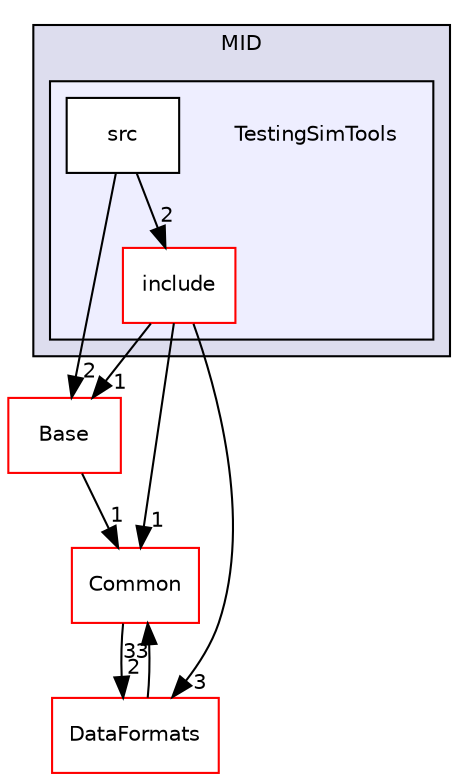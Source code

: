 digraph "/home/travis/build/AliceO2Group/AliceO2/Detectors/MUON/MID/TestingSimTools" {
  bgcolor=transparent;
  compound=true
  node [ fontsize="10", fontname="Helvetica"];
  edge [ labelfontsize="10", labelfontname="Helvetica"];
  subgraph clusterdir_9e24c537087392bd208449d0b48c466c {
    graph [ bgcolor="#ddddee", pencolor="black", label="MID" fontname="Helvetica", fontsize="10", URL="dir_9e24c537087392bd208449d0b48c466c.html"]
  subgraph clusterdir_3ffb816f6d71c6665c34f0fe3ab9978a {
    graph [ bgcolor="#eeeeff", pencolor="black", label="" URL="dir_3ffb816f6d71c6665c34f0fe3ab9978a.html"];
    dir_3ffb816f6d71c6665c34f0fe3ab9978a [shape=plaintext label="TestingSimTools"];
    dir_9bff2f830f7118840bde6e50de17d9b8 [shape=box label="include" color="red" fillcolor="white" style="filled" URL="dir_9bff2f830f7118840bde6e50de17d9b8.html"];
    dir_6427f5ae83a9b7f879efa691dd02901f [shape=box label="src" color="black" fillcolor="white" style="filled" URL="dir_6427f5ae83a9b7f879efa691dd02901f.html"];
  }
  }
  dir_4ab6b4cc6a7edbff49100e9123df213f [shape=box label="Common" color="red" URL="dir_4ab6b4cc6a7edbff49100e9123df213f.html"];
  dir_b5547b1068d53f0f904ee5a2a84992af [shape=box label="Base" color="red" URL="dir_b5547b1068d53f0f904ee5a2a84992af.html"];
  dir_2171f7ec022c5423887b07c69b2f5b48 [shape=box label="DataFormats" color="red" URL="dir_2171f7ec022c5423887b07c69b2f5b48.html"];
  dir_9bff2f830f7118840bde6e50de17d9b8->dir_4ab6b4cc6a7edbff49100e9123df213f [headlabel="1", labeldistance=1.5 headhref="dir_000555_000027.html"];
  dir_9bff2f830f7118840bde6e50de17d9b8->dir_b5547b1068d53f0f904ee5a2a84992af [headlabel="1", labeldistance=1.5 headhref="dir_000555_000541.html"];
  dir_9bff2f830f7118840bde6e50de17d9b8->dir_2171f7ec022c5423887b07c69b2f5b48 [headlabel="3", labeldistance=1.5 headhref="dir_000555_000076.html"];
  dir_4ab6b4cc6a7edbff49100e9123df213f->dir_2171f7ec022c5423887b07c69b2f5b48 [headlabel="2", labeldistance=1.5 headhref="dir_000027_000076.html"];
  dir_6427f5ae83a9b7f879efa691dd02901f->dir_9bff2f830f7118840bde6e50de17d9b8 [headlabel="2", labeldistance=1.5 headhref="dir_000557_000555.html"];
  dir_6427f5ae83a9b7f879efa691dd02901f->dir_b5547b1068d53f0f904ee5a2a84992af [headlabel="2", labeldistance=1.5 headhref="dir_000557_000541.html"];
  dir_b5547b1068d53f0f904ee5a2a84992af->dir_4ab6b4cc6a7edbff49100e9123df213f [headlabel="1", labeldistance=1.5 headhref="dir_000541_000027.html"];
  dir_2171f7ec022c5423887b07c69b2f5b48->dir_4ab6b4cc6a7edbff49100e9123df213f [headlabel="33", labeldistance=1.5 headhref="dir_000076_000027.html"];
}
